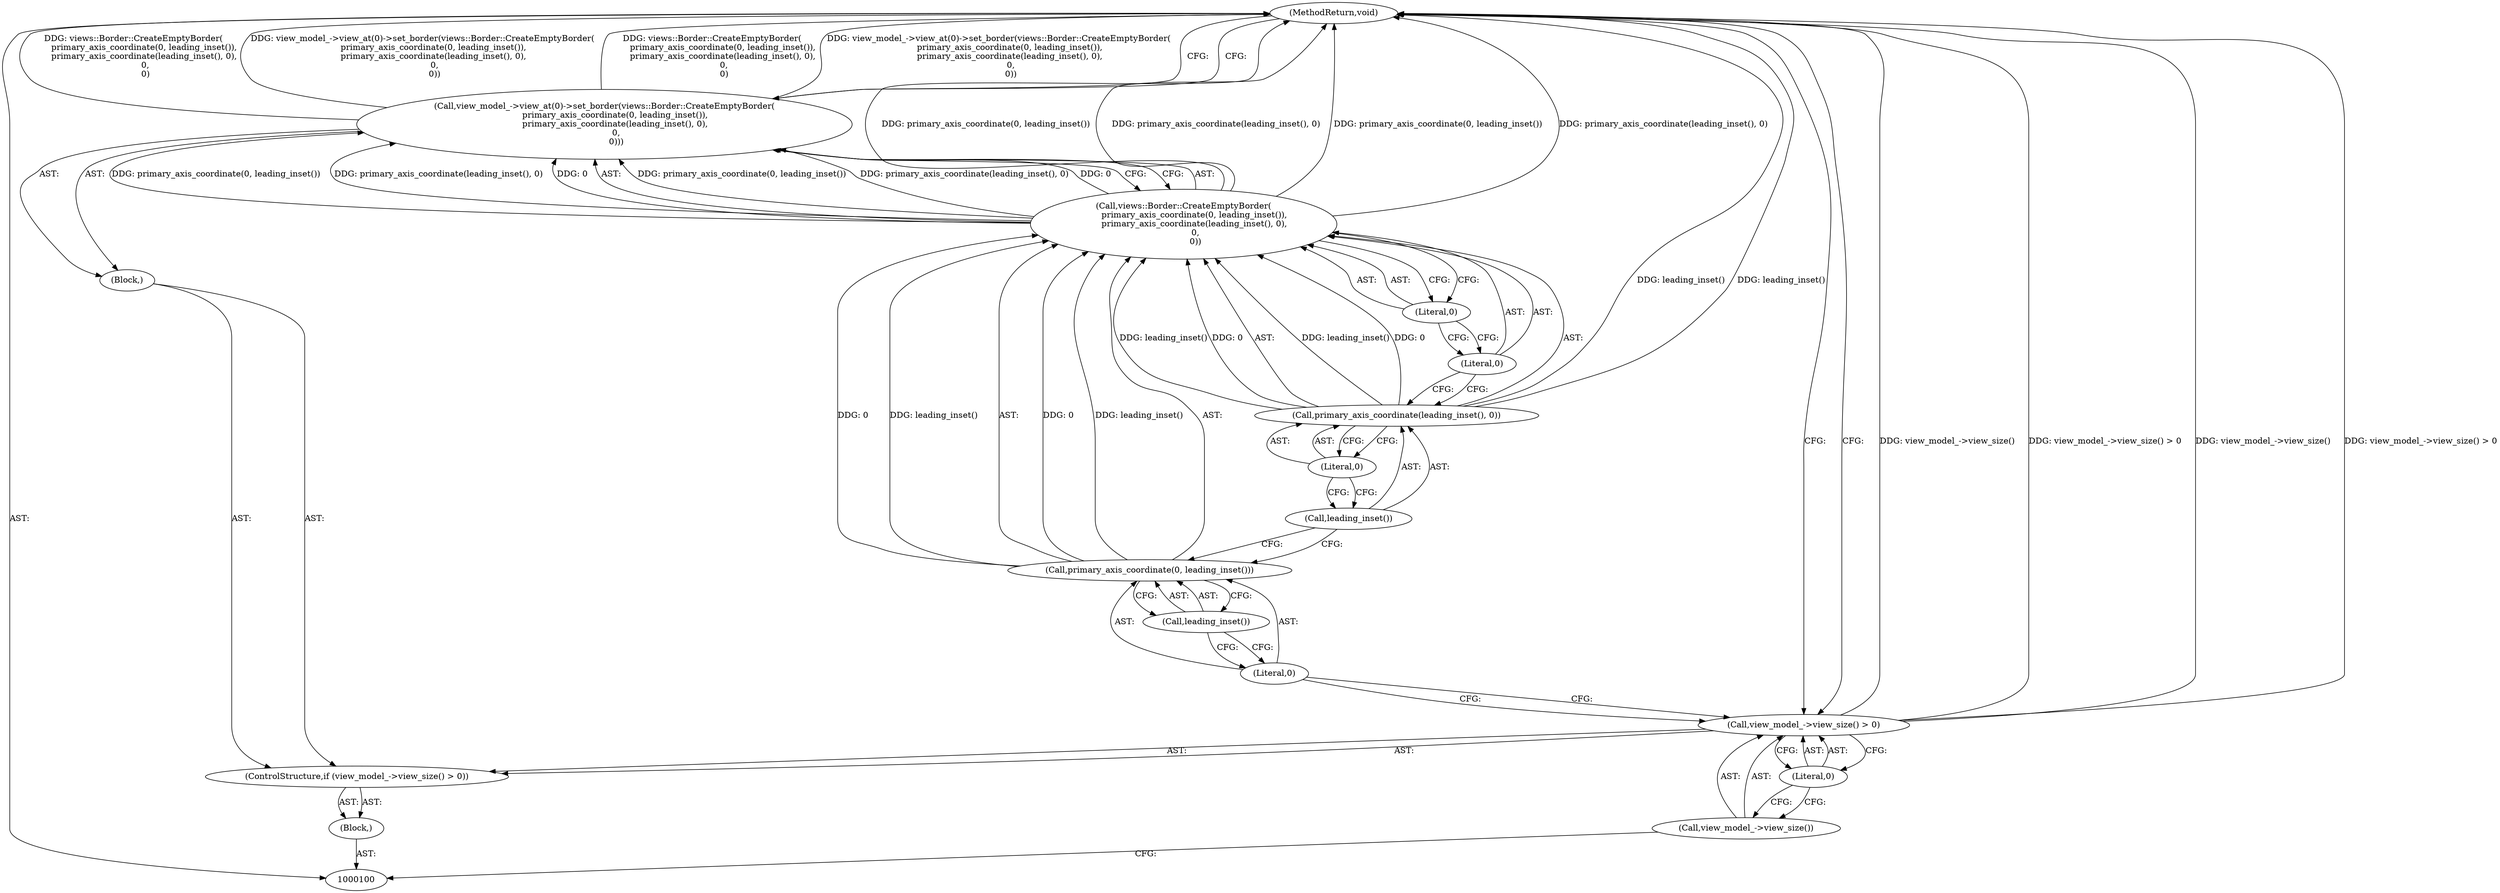 digraph "0_Chrome_3475f5e448ddf5e48888f3d0563245cc46e3c98b_9" {
"1000117" [label="(MethodReturn,void)"];
"1000101" [label="(Block,)"];
"1000102" [label="(ControlStructure,if (view_model_->view_size() > 0))"];
"1000105" [label="(Literal,0)"];
"1000106" [label="(Block,)"];
"1000103" [label="(Call,view_model_->view_size() > 0)"];
"1000104" [label="(Call,view_model_->view_size())"];
"1000108" [label="(Call,views::Border::CreateEmptyBorder(\n        primary_axis_coordinate(0, leading_inset()),\n        primary_axis_coordinate(leading_inset(), 0),\n         0,\n         0))"];
"1000107" [label="(Call,view_model_->view_at(0)->set_border(views::Border::CreateEmptyBorder(\n        primary_axis_coordinate(0, leading_inset()),\n        primary_axis_coordinate(leading_inset(), 0),\n         0,\n         0)))"];
"1000110" [label="(Literal,0)"];
"1000111" [label="(Call,leading_inset())"];
"1000109" [label="(Call,primary_axis_coordinate(0, leading_inset()))"];
"1000113" [label="(Call,leading_inset())"];
"1000114" [label="(Literal,0)"];
"1000112" [label="(Call,primary_axis_coordinate(leading_inset(), 0))"];
"1000115" [label="(Literal,0)"];
"1000116" [label="(Literal,0)"];
"1000117" -> "1000100"  [label="AST: "];
"1000117" -> "1000107"  [label="CFG: "];
"1000117" -> "1000103"  [label="CFG: "];
"1000107" -> "1000117"  [label="DDG: views::Border::CreateEmptyBorder(\n        primary_axis_coordinate(0, leading_inset()),\n        primary_axis_coordinate(leading_inset(), 0),\n         0,\n         0)"];
"1000107" -> "1000117"  [label="DDG: view_model_->view_at(0)->set_border(views::Border::CreateEmptyBorder(\n        primary_axis_coordinate(0, leading_inset()),\n        primary_axis_coordinate(leading_inset(), 0),\n         0,\n         0))"];
"1000103" -> "1000117"  [label="DDG: view_model_->view_size()"];
"1000103" -> "1000117"  [label="DDG: view_model_->view_size() > 0"];
"1000108" -> "1000117"  [label="DDG: primary_axis_coordinate(leading_inset(), 0)"];
"1000108" -> "1000117"  [label="DDG: primary_axis_coordinate(0, leading_inset())"];
"1000112" -> "1000117"  [label="DDG: leading_inset()"];
"1000101" -> "1000100"  [label="AST: "];
"1000102" -> "1000101"  [label="AST: "];
"1000102" -> "1000101"  [label="AST: "];
"1000103" -> "1000102"  [label="AST: "];
"1000106" -> "1000102"  [label="AST: "];
"1000105" -> "1000103"  [label="AST: "];
"1000105" -> "1000104"  [label="CFG: "];
"1000103" -> "1000105"  [label="CFG: "];
"1000106" -> "1000102"  [label="AST: "];
"1000107" -> "1000106"  [label="AST: "];
"1000103" -> "1000102"  [label="AST: "];
"1000103" -> "1000105"  [label="CFG: "];
"1000104" -> "1000103"  [label="AST: "];
"1000105" -> "1000103"  [label="AST: "];
"1000110" -> "1000103"  [label="CFG: "];
"1000117" -> "1000103"  [label="CFG: "];
"1000103" -> "1000117"  [label="DDG: view_model_->view_size()"];
"1000103" -> "1000117"  [label="DDG: view_model_->view_size() > 0"];
"1000104" -> "1000103"  [label="AST: "];
"1000104" -> "1000100"  [label="CFG: "];
"1000105" -> "1000104"  [label="CFG: "];
"1000108" -> "1000107"  [label="AST: "];
"1000108" -> "1000116"  [label="CFG: "];
"1000109" -> "1000108"  [label="AST: "];
"1000112" -> "1000108"  [label="AST: "];
"1000115" -> "1000108"  [label="AST: "];
"1000116" -> "1000108"  [label="AST: "];
"1000107" -> "1000108"  [label="CFG: "];
"1000108" -> "1000117"  [label="DDG: primary_axis_coordinate(leading_inset(), 0)"];
"1000108" -> "1000117"  [label="DDG: primary_axis_coordinate(0, leading_inset())"];
"1000108" -> "1000107"  [label="DDG: primary_axis_coordinate(0, leading_inset())"];
"1000108" -> "1000107"  [label="DDG: primary_axis_coordinate(leading_inset(), 0)"];
"1000108" -> "1000107"  [label="DDG: 0"];
"1000109" -> "1000108"  [label="DDG: 0"];
"1000109" -> "1000108"  [label="DDG: leading_inset()"];
"1000112" -> "1000108"  [label="DDG: leading_inset()"];
"1000112" -> "1000108"  [label="DDG: 0"];
"1000107" -> "1000106"  [label="AST: "];
"1000107" -> "1000108"  [label="CFG: "];
"1000108" -> "1000107"  [label="AST: "];
"1000117" -> "1000107"  [label="CFG: "];
"1000107" -> "1000117"  [label="DDG: views::Border::CreateEmptyBorder(\n        primary_axis_coordinate(0, leading_inset()),\n        primary_axis_coordinate(leading_inset(), 0),\n         0,\n         0)"];
"1000107" -> "1000117"  [label="DDG: view_model_->view_at(0)->set_border(views::Border::CreateEmptyBorder(\n        primary_axis_coordinate(0, leading_inset()),\n        primary_axis_coordinate(leading_inset(), 0),\n         0,\n         0))"];
"1000108" -> "1000107"  [label="DDG: primary_axis_coordinate(0, leading_inset())"];
"1000108" -> "1000107"  [label="DDG: primary_axis_coordinate(leading_inset(), 0)"];
"1000108" -> "1000107"  [label="DDG: 0"];
"1000110" -> "1000109"  [label="AST: "];
"1000110" -> "1000103"  [label="CFG: "];
"1000111" -> "1000110"  [label="CFG: "];
"1000111" -> "1000109"  [label="AST: "];
"1000111" -> "1000110"  [label="CFG: "];
"1000109" -> "1000111"  [label="CFG: "];
"1000109" -> "1000108"  [label="AST: "];
"1000109" -> "1000111"  [label="CFG: "];
"1000110" -> "1000109"  [label="AST: "];
"1000111" -> "1000109"  [label="AST: "];
"1000113" -> "1000109"  [label="CFG: "];
"1000109" -> "1000108"  [label="DDG: 0"];
"1000109" -> "1000108"  [label="DDG: leading_inset()"];
"1000113" -> "1000112"  [label="AST: "];
"1000113" -> "1000109"  [label="CFG: "];
"1000114" -> "1000113"  [label="CFG: "];
"1000114" -> "1000112"  [label="AST: "];
"1000114" -> "1000113"  [label="CFG: "];
"1000112" -> "1000114"  [label="CFG: "];
"1000112" -> "1000108"  [label="AST: "];
"1000112" -> "1000114"  [label="CFG: "];
"1000113" -> "1000112"  [label="AST: "];
"1000114" -> "1000112"  [label="AST: "];
"1000115" -> "1000112"  [label="CFG: "];
"1000112" -> "1000117"  [label="DDG: leading_inset()"];
"1000112" -> "1000108"  [label="DDG: leading_inset()"];
"1000112" -> "1000108"  [label="DDG: 0"];
"1000115" -> "1000108"  [label="AST: "];
"1000115" -> "1000112"  [label="CFG: "];
"1000116" -> "1000115"  [label="CFG: "];
"1000116" -> "1000108"  [label="AST: "];
"1000116" -> "1000115"  [label="CFG: "];
"1000108" -> "1000116"  [label="CFG: "];
}
